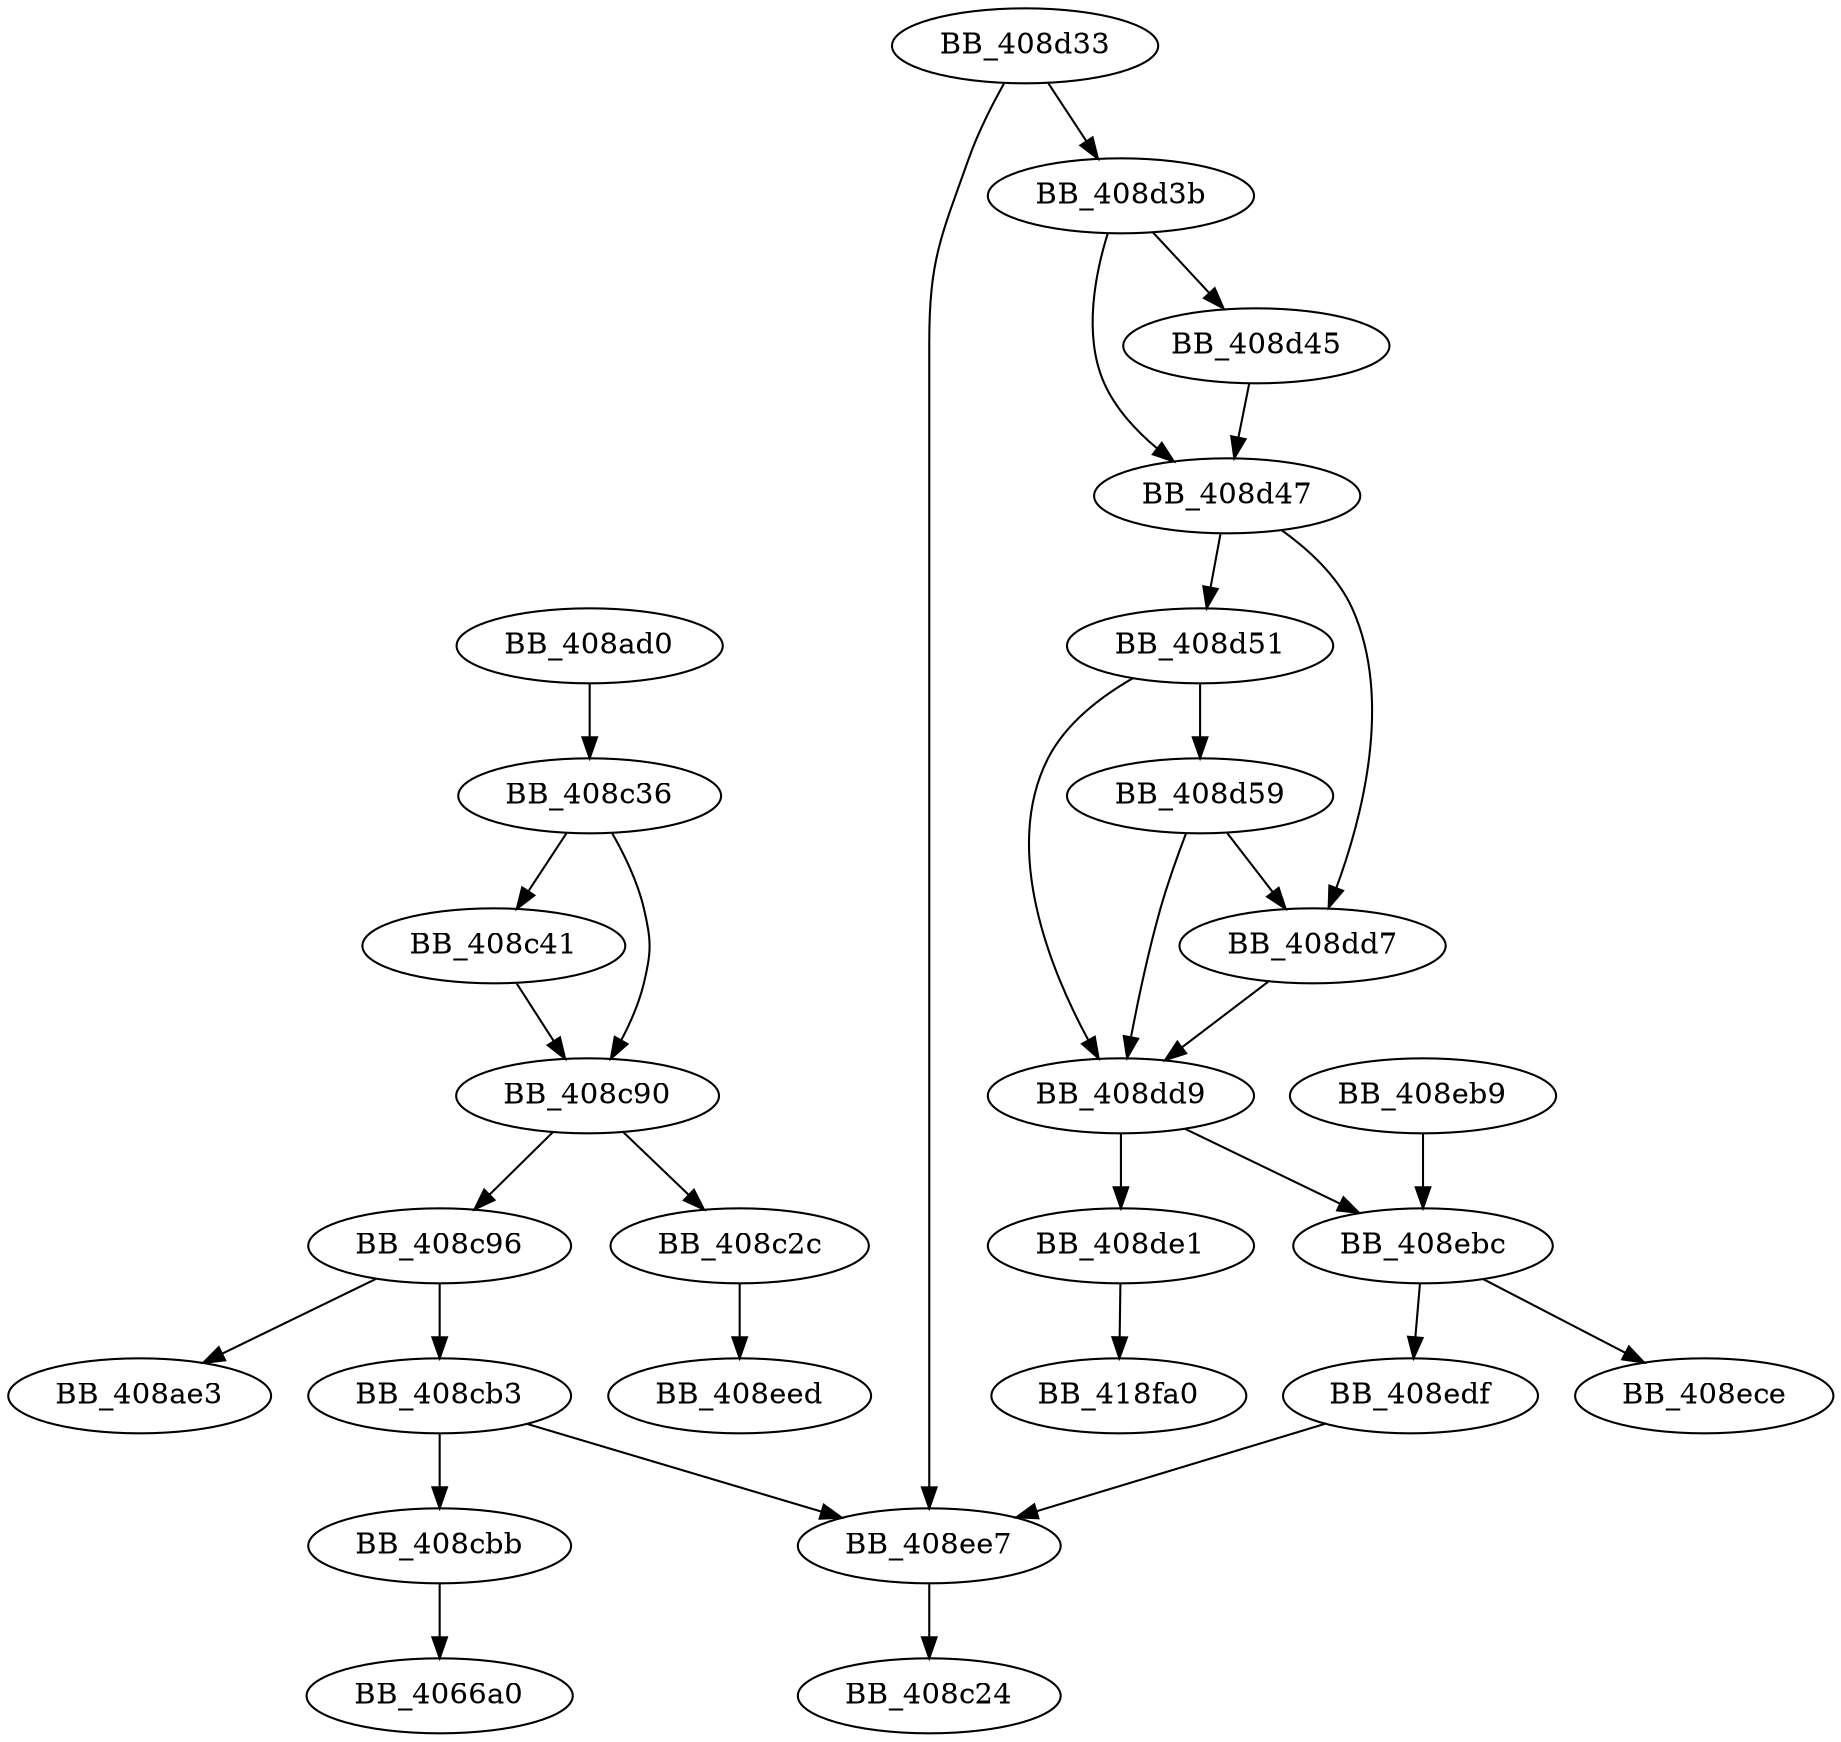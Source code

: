 DiGraph sub_408AD0{
BB_408ad0->BB_408c36
BB_408c2c->BB_408eed
BB_408c36->BB_408c41
BB_408c36->BB_408c90
BB_408c41->BB_408c90
BB_408c90->BB_408c2c
BB_408c90->BB_408c96
BB_408c96->BB_408ae3
BB_408c96->BB_408cb3
BB_408cb3->BB_408cbb
BB_408cb3->BB_408ee7
BB_408cbb->BB_4066a0
BB_408d33->BB_408d3b
BB_408d33->BB_408ee7
BB_408d3b->BB_408d45
BB_408d3b->BB_408d47
BB_408d45->BB_408d47
BB_408d47->BB_408d51
BB_408d47->BB_408dd7
BB_408d51->BB_408d59
BB_408d51->BB_408dd9
BB_408d59->BB_408dd7
BB_408d59->BB_408dd9
BB_408dd7->BB_408dd9
BB_408dd9->BB_408de1
BB_408dd9->BB_408ebc
BB_408de1->BB_418fa0
BB_408eb9->BB_408ebc
BB_408ebc->BB_408ece
BB_408ebc->BB_408edf
BB_408edf->BB_408ee7
BB_408ee7->BB_408c24
}

